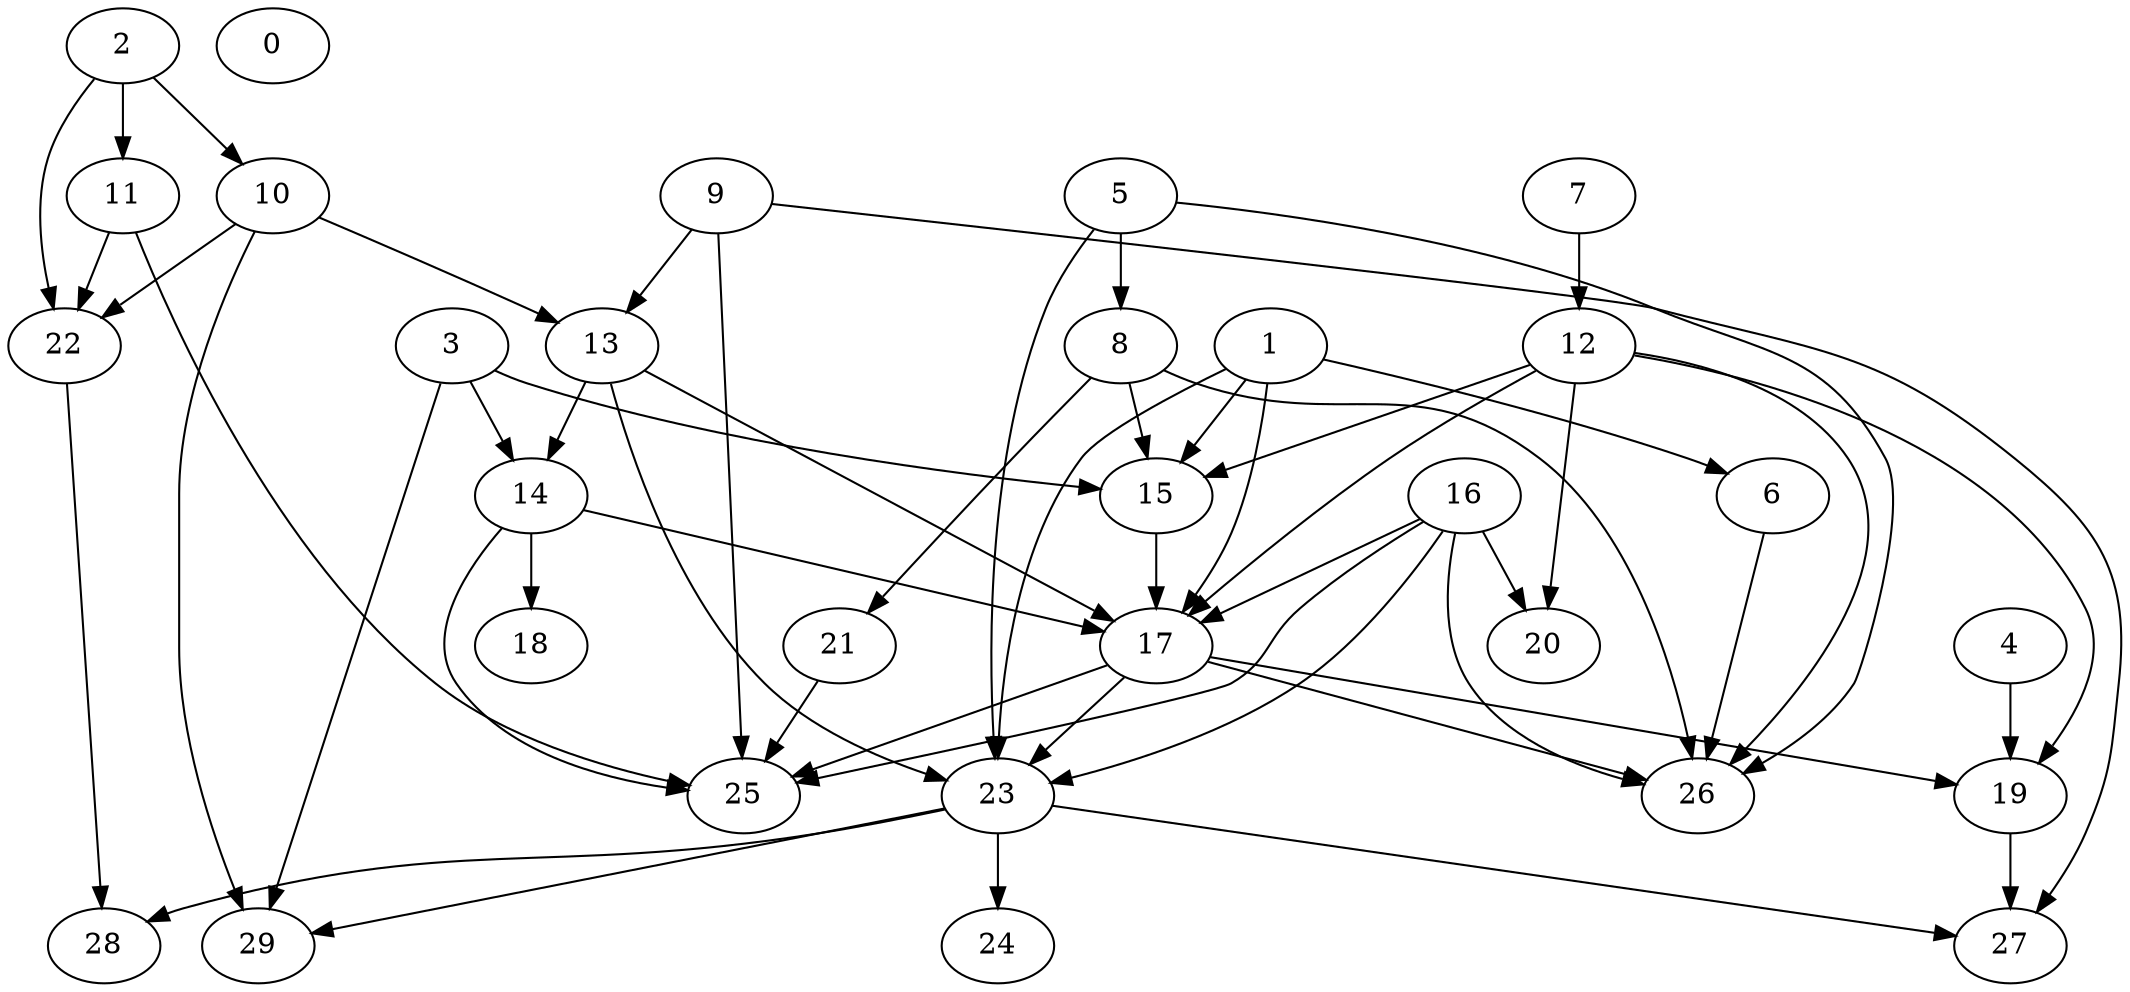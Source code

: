 digraph "Random_Nodes_30_Density_1.83_CCR_0.10_WeightType_Random" {
	graph ["Duplicate states"=0,
		GraphType=Random,
		"Max states in OPEN"=0,
		Modes="120000ms; topo-ordered tasks, ; Pruning: task equivalence, fixed order ready list, ; F-value: ; Optimisation: best schedule length (\
SL) optimisation on equal, ",
		NumberOfTasks=30,
		"Pruned using list schedule length"=1,
		"States removed from OPEN"=0,
		TargetSystem="Homogeneous-6",
		"Time to schedule (ms)"=100,
		"Total idle time"=1047,
		"Total schedule length"=706,
		"Total sequential time"=2890,
		"Total states created"=2
	];
	2	["Finish time"=154,
		Processor=0,
		"Start time"=0,
		Weight=154];
	10	["Finish time"=215,
		Processor=0,
		"Start time"=154,
		Weight=61];
	2 -> 10	[Weight=6];
	11	["Finish time"=236,
		Processor=2,
		"Start time"=159,
		Weight=77];
	2 -> 11	[Weight=5];
	22	["Finish time"=390,
		Processor=2,
		"Start time"=236,
		Weight=154];
	2 -> 22	[Weight=3];
	7	["Finish time"=138,
		Processor=1,
		"Start time"=0,
		Weight=138];
	12	["Finish time"=261,
		Processor=1,
		"Start time"=138,
		Weight=123];
	7 -> 12	[Weight=4];
	9	["Finish time"=108,
		Processor=2,
		"Start time"=0,
		Weight=108];
	13	["Finish time"=261,
		Processor=0,
		"Start time"=215,
		Weight=46];
	9 -> 13	[Weight=4];
	25	["Finish time"=586,
		Processor=2,
		"Start time"=432,
		Weight=154];
	9 -> 25	[Weight=6];
	27	["Finish time"=706,
		Processor=0,
		"Start time"=568,
		Weight=138];
	9 -> 27	[Weight=6];
	10 -> 13	[Weight=9];
	10 -> 22	[Weight=6];
	29	["Finish time"=694,
		Processor=1,
		"Start time"=571,
		Weight=123];
	10 -> 29	[Weight=2];
	5	["Finish time"=31,
		Processor=3,
		"Start time"=0,
		Weight=31];
	8	["Finish time"=169,
		Processor=3,
		"Start time"=31,
		Weight=138];
	5 -> 8	[Weight=5];
	23	["Finish time"=568,
		Processor=0,
		"Start time"=430,
		Weight=138];
	5 -> 23	[Weight=6];
	26	["Finish time"=578,
		Processor=3,
		"Start time"=440,
		Weight=138];
	5 -> 26	[Weight=3];
	15	["Finish time"=292,
		Processor=1,
		"Start time"=261,
		Weight=31];
	8 -> 15	[Weight=4];
	21	["Finish time"=246,
		Processor=3,
		"Start time"=169,
		Weight=77];
	8 -> 21	[Weight=10];
	8 -> 26	[Weight=5];
	12 -> 15	[Weight=9];
	17	["Finish time"=430,
		Processor=0,
		"Start time"=369,
		Weight=61];
	12 -> 17	[Weight=9];
	19	["Finish time"=540,
		Processor=1,
		"Start time"=432,
		Weight=108];
	12 -> 19	[Weight=2];
	12 -> 26	[Weight=9];
	20	["Finish time"=624,
		Processor=3,
		"Start time"=578,
		Weight=46];
	12 -> 20	[Weight=8];
	3	["Finish time"=46,
		Processor=4,
		"Start time"=0,
		Weight=46];
	14	["Finish time"=369,
		Processor=0,
		"Start time"=261,
		Weight=108];
	3 -> 14	[Weight=5];
	3 -> 15	[Weight=5];
	3 -> 29	[Weight=2];
	13 -> 14	[Weight=3];
	13 -> 17	[Weight=7];
	13 -> 23	[Weight=7];
	14 -> 17	[Weight=7];
	14 -> 25	[Weight=2];
	18	["Finish time"=463,
		Processor=4,
		"Start time"=371,
		Weight=92];
	14 -> 18	[Weight=2];
	16	["Finish time"=77,
		Processor=5,
		"Start time"=0,
		Weight=77];
	16 -> 17	[Weight=9];
	16 -> 23	[Weight=10];
	16 -> 25	[Weight=2];
	16 -> 26	[Weight=5];
	16 -> 20	[Weight=3];
	1	["Finish time"=77,
		Processor=4,
		"Start time"=46,
		Weight=31];
	1 -> 15	[Weight=2];
	1 -> 17	[Weight=5];
	6	["Finish time"=231,
		Processor=4,
		"Start time"=77,
		Weight=154];
	1 -> 6	[Weight=7];
	1 -> 23	[Weight=2];
	15 -> 17	[Weight=10];
	17 -> 23	[Weight=2];
	17 -> 19	[Weight=2];
	17 -> 25	[Weight=2];
	17 -> 26	[Weight=10];
	11 -> 22	[Weight=3];
	11 -> 25	[Weight=8];
	6 -> 26	[Weight=4];
	4	["Finish time"=108,
		Processor=5,
		"Start time"=77,
		Weight=31];
	4 -> 19	[Weight=3];
	23 -> 27	[Weight=7];
	23 -> 29	[Weight=3];
	24	["Finish time"=665,
		Processor=4,
		"Start time"=573,
		Weight=92];
	23 -> 24	[Weight=5];
	28	["Finish time"=662,
		Processor=5,
		"Start time"=570,
		Weight=92];
	23 -> 28	[Weight=2];
	19 -> 27	[Weight=7];
	22 -> 28	[Weight=5];
	21 -> 25	[Weight=10];
	0	["Finish time"=231,
		Processor=5,
		"Start time"=108,
		Weight=123];
}
